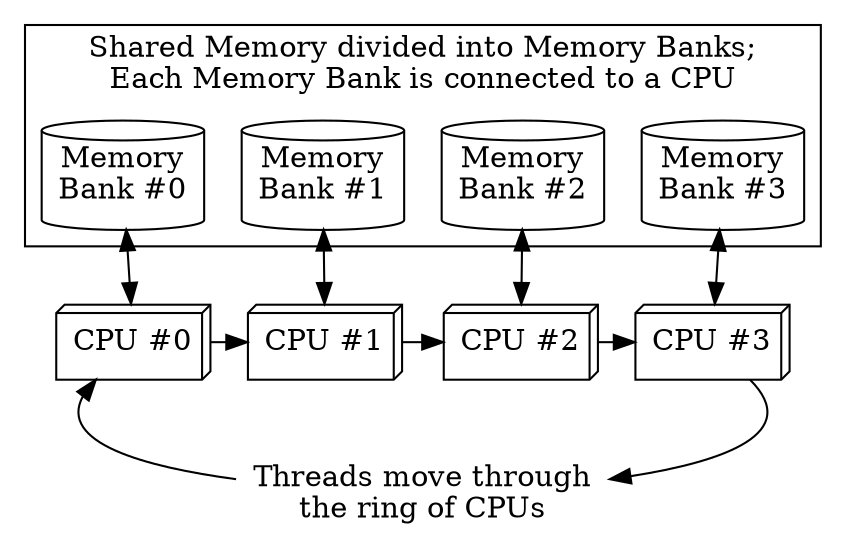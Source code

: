 digraph bankmem {
    subgraph {
        cluster = true;
        label = "Shared Memory divided into Memory Banks;\nEach Memory Bank is connected to a CPU";
        node [shape = cylinder;];
        BM0 [label = "Memory\nBank #0";];
        BM1 [label = "Memory\nBank #1";];
        BM2 [label = "Memory\nBank #2";];
        BM3 [label = "Memory\nBank #3";];
    }
    subgraph {
        rank = same;
        node [shape = box3d;];
        CPU0 [label = "CPU #0";];
        CPU1 [label = "CPU #1";];
        CPU2 [label = "CPU #2";];
        CPU3 [label = "CPU #3";];
        CPU0 -> CPU1 -> CPU2 -> CPU3;
    }
    BM0 -> CPU0 [dir = both;];
    BM1 -> CPU1 [dir = both;];
    BM2 -> CPU2 [dir = both;];
    BM3 -> CPU3 [dir = both;];
    LOOP [label = "Threads move through\nthe ring of CPUs";shape = none;];
    CPU3:se -> LOOP -> CPU0:sw;
}